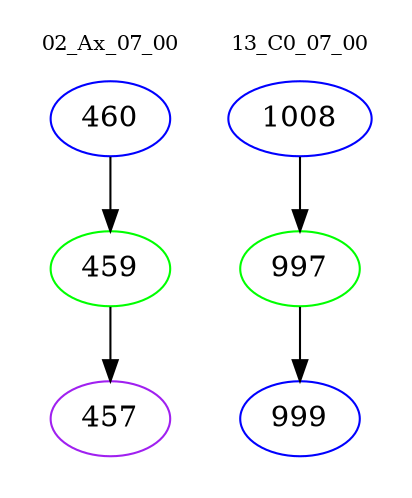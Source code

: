 digraph{
subgraph cluster_0 {
color = white
label = "02_Ax_07_00";
fontsize=10;
T0_460 [label="460", color="blue"]
T0_460 -> T0_459 [color="black"]
T0_459 [label="459", color="green"]
T0_459 -> T0_457 [color="black"]
T0_457 [label="457", color="purple"]
}
subgraph cluster_1 {
color = white
label = "13_C0_07_00";
fontsize=10;
T1_1008 [label="1008", color="blue"]
T1_1008 -> T1_997 [color="black"]
T1_997 [label="997", color="green"]
T1_997 -> T1_999 [color="black"]
T1_999 [label="999", color="blue"]
}
}
